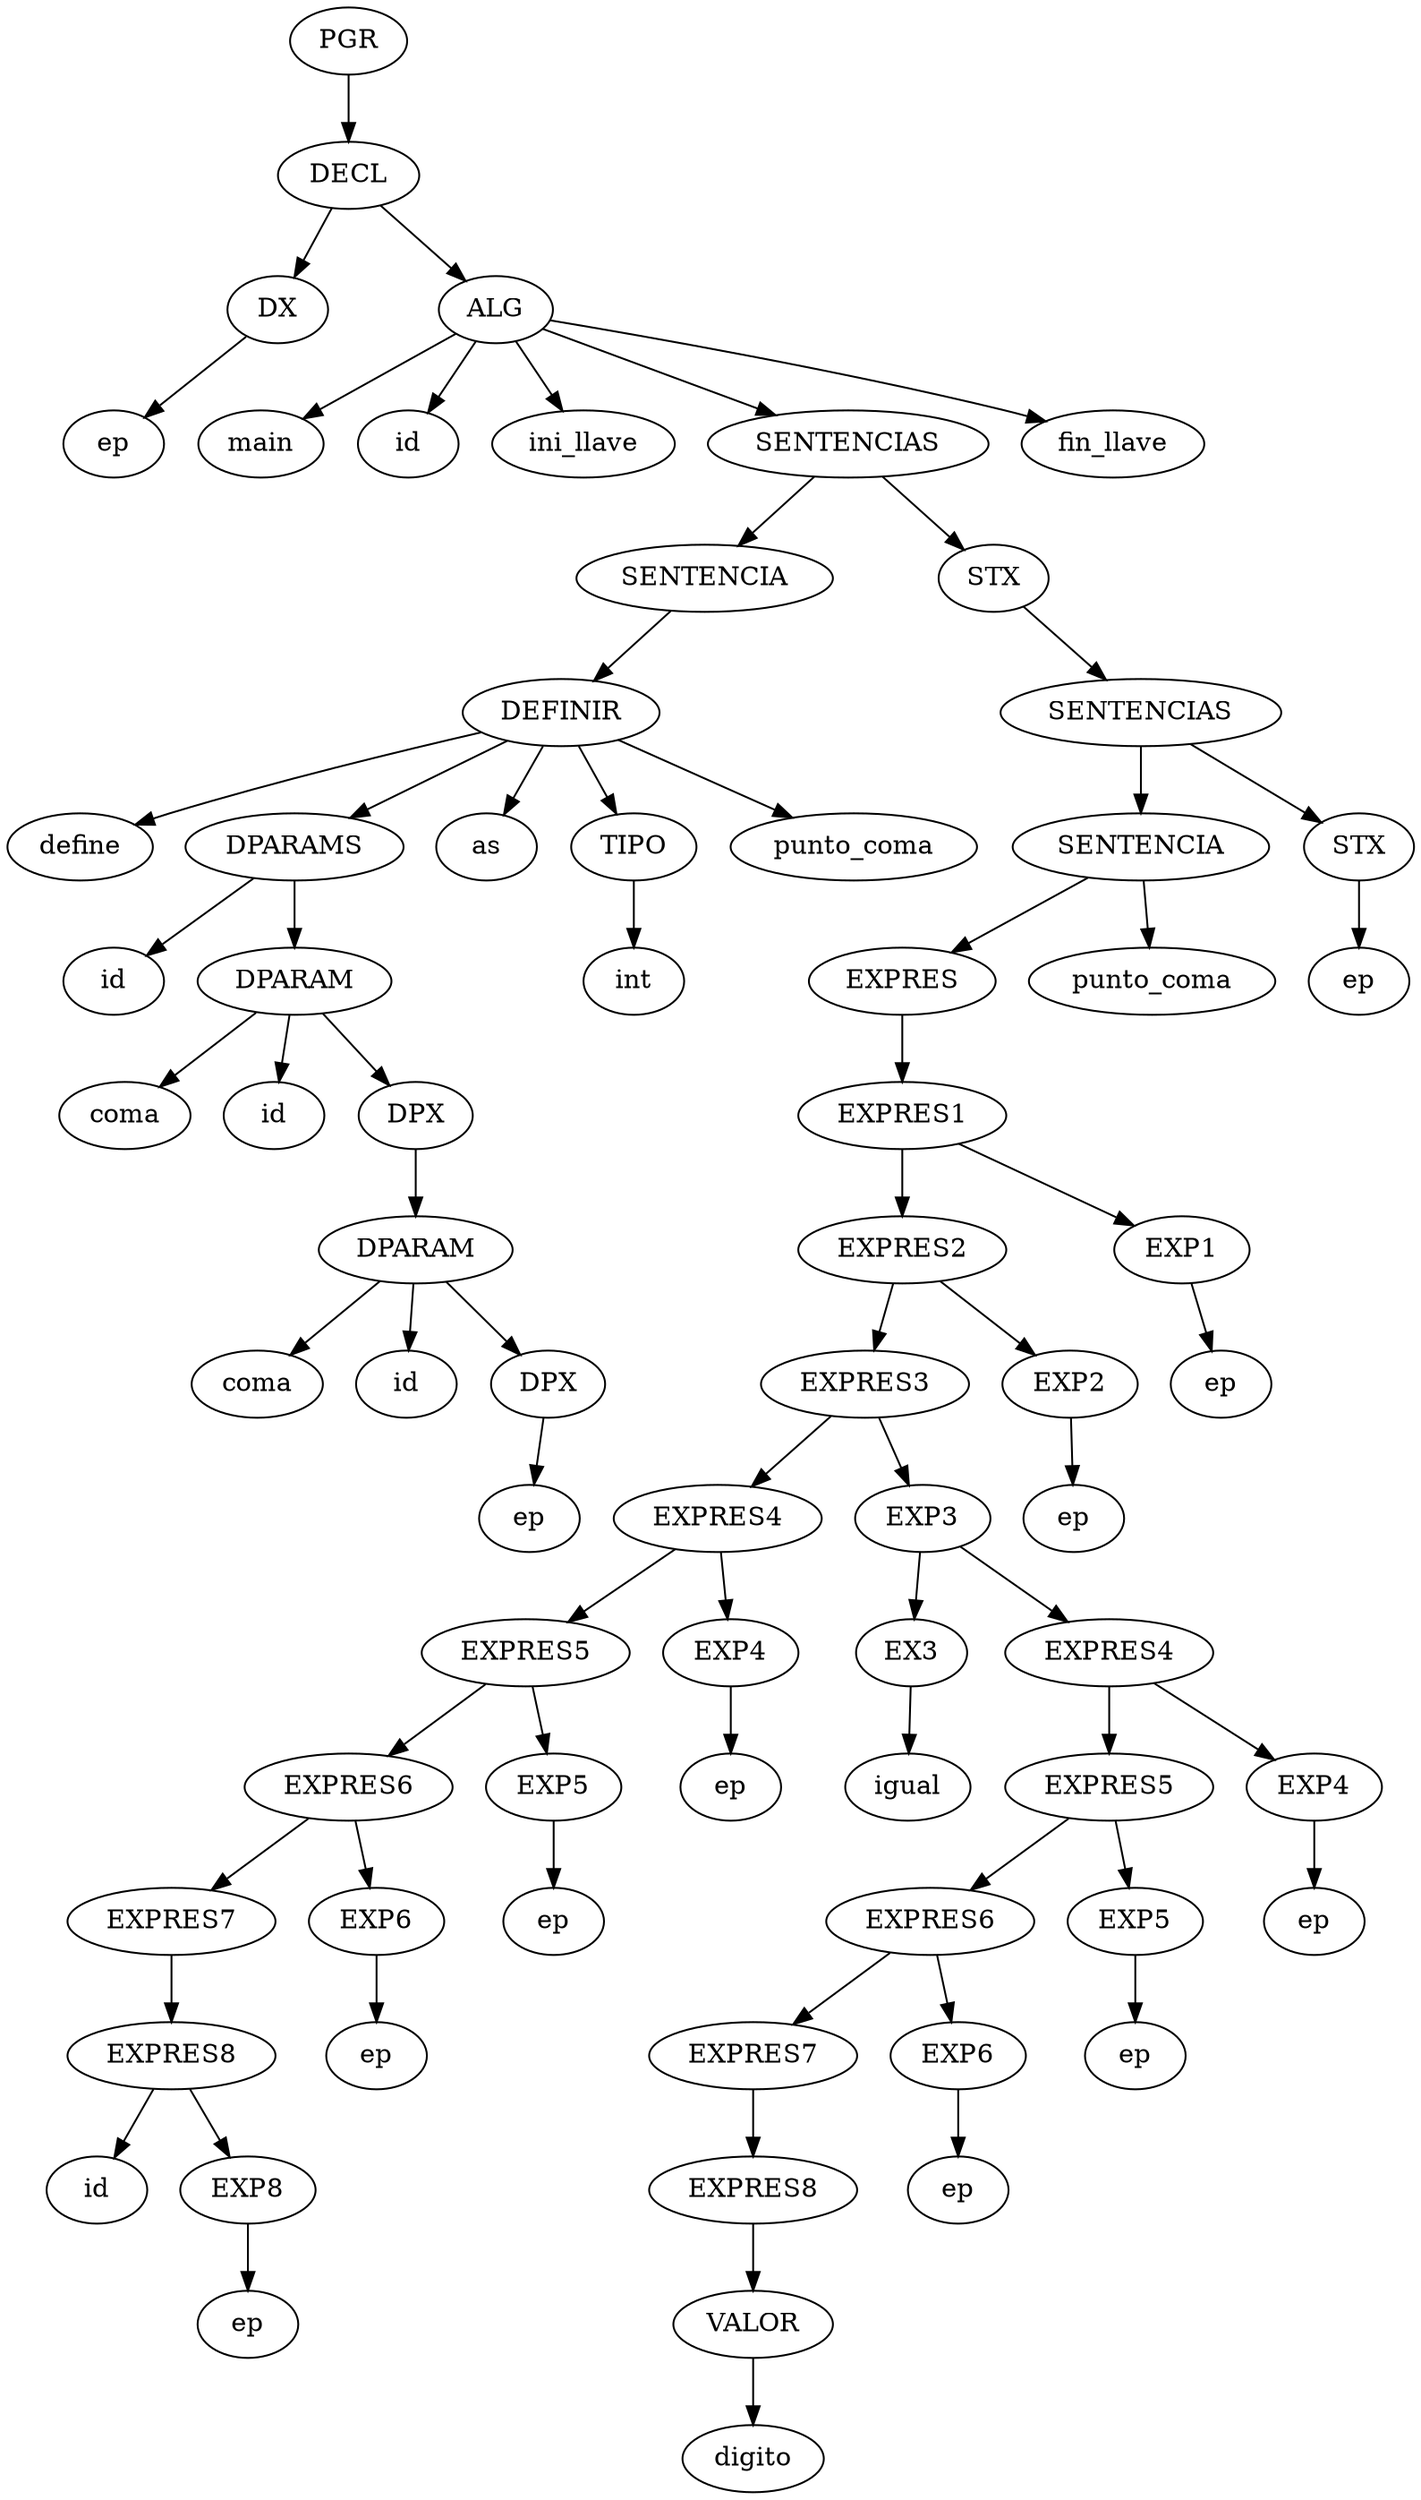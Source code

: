 digraph graficoGRAMAR {
	0 [label=PGR]
	1 [label=DECL]
	0 -> 1 [ordering=out]
	1 [label=DECL]
	2 [label=DX]
	1 -> 2 [ordering=out]
	3 [label=ALG]
	1 -> 3 [ordering=out]
	2 [label=DX]
	4 [label=ep]
	2 -> 4 [ordering=out]
	3 [label=ALG]
	5 [label=main]
	3 -> 5 [ordering=out]
	6 [label=id]
	3 -> 6 [ordering=out]
	7 [label=ini_llave]
	3 -> 7 [ordering=out]
	8 [label=SENTENCIAS]
	3 -> 8 [ordering=out]
	9 [label=fin_llave]
	3 -> 9 [ordering=out]
	8 [label=SENTENCIAS]
	10 [label=SENTENCIA]
	8 -> 10 [ordering=out]
	11 [label=STX]
	8 -> 11 [ordering=out]
	10 [label=SENTENCIA]
	12 [label=DEFINIR]
	10 -> 12 [ordering=out]
	12 [label=DEFINIR]
	13 [label=define]
	12 -> 13 [ordering=out]
	14 [label=DPARAMS]
	12 -> 14 [ordering=out]
	15 [label=as]
	12 -> 15 [ordering=out]
	16 [label=TIPO]
	12 -> 16 [ordering=out]
	17 [label=punto_coma]
	12 -> 17 [ordering=out]
	14 [label=DPARAMS]
	18 [label=id]
	14 -> 18 [ordering=out]
	19 [label=DPARAM]
	14 -> 19 [ordering=out]
	19 [label=DPARAM]
	20 [label=coma]
	19 -> 20 [ordering=out]
	21 [label=id]
	19 -> 21 [ordering=out]
	22 [label=DPX]
	19 -> 22 [ordering=out]
	22 [label=DPX]
	23 [label=DPARAM]
	22 -> 23 [ordering=out]
	23 [label=DPARAM]
	24 [label=coma]
	23 -> 24 [ordering=out]
	25 [label=id]
	23 -> 25 [ordering=out]
	26 [label=DPX]
	23 -> 26 [ordering=out]
	26 [label=DPX]
	27 [label=ep]
	26 -> 27 [ordering=out]
	16 [label=TIPO]
	28 [label=int]
	16 -> 28 [ordering=out]
	11 [label=STX]
	29 [label=SENTENCIAS]
	11 -> 29 [ordering=out]
	29 [label=SENTENCIAS]
	30 [label=SENTENCIA]
	29 -> 30 [ordering=out]
	31 [label=STX]
	29 -> 31 [ordering=out]
	30 [label=SENTENCIA]
	32 [label=EXPRES]
	30 -> 32 [ordering=out]
	33 [label=punto_coma]
	30 -> 33 [ordering=out]
	32 [label=EXPRES]
	34 [label=EXPRES1]
	32 -> 34 [ordering=out]
	34 [label=EXPRES1]
	35 [label=EXPRES2]
	34 -> 35 [ordering=out]
	36 [label=EXP1]
	34 -> 36 [ordering=out]
	35 [label=EXPRES2]
	37 [label=EXPRES3]
	35 -> 37 [ordering=out]
	38 [label=EXP2]
	35 -> 38 [ordering=out]
	37 [label=EXPRES3]
	39 [label=EXPRES4]
	37 -> 39 [ordering=out]
	40 [label=EXP3]
	37 -> 40 [ordering=out]
	39 [label=EXPRES4]
	41 [label=EXPRES5]
	39 -> 41 [ordering=out]
	42 [label=EXP4]
	39 -> 42 [ordering=out]
	41 [label=EXPRES5]
	43 [label=EXPRES6]
	41 -> 43 [ordering=out]
	44 [label=EXP5]
	41 -> 44 [ordering=out]
	43 [label=EXPRES6]
	45 [label=EXPRES7]
	43 -> 45 [ordering=out]
	46 [label=EXP6]
	43 -> 46 [ordering=out]
	45 [label=EXPRES7]
	47 [label=EXPRES8]
	45 -> 47 [ordering=out]
	47 [label=EXPRES8]
	48 [label=id]
	47 -> 48 [ordering=out]
	49 [label=EXP8]
	47 -> 49 [ordering=out]
	49 [label=EXP8]
	50 [label=ep]
	49 -> 50 [ordering=out]
	46 [label=EXP6]
	51 [label=ep]
	46 -> 51 [ordering=out]
	44 [label=EXP5]
	52 [label=ep]
	44 -> 52 [ordering=out]
	42 [label=EXP4]
	53 [label=ep]
	42 -> 53 [ordering=out]
	40 [label=EXP3]
	54 [label=EX3]
	40 -> 54 [ordering=out]
	55 [label=EXPRES4]
	40 -> 55 [ordering=out]
	54 [label=EX3]
	56 [label=igual]
	54 -> 56 [ordering=out]
	55 [label=EXPRES4]
	57 [label=EXPRES5]
	55 -> 57 [ordering=out]
	58 [label=EXP4]
	55 -> 58 [ordering=out]
	57 [label=EXPRES5]
	59 [label=EXPRES6]
	57 -> 59 [ordering=out]
	60 [label=EXP5]
	57 -> 60 [ordering=out]
	59 [label=EXPRES6]
	61 [label=EXPRES7]
	59 -> 61 [ordering=out]
	62 [label=EXP6]
	59 -> 62 [ordering=out]
	61 [label=EXPRES7]
	63 [label=EXPRES8]
	61 -> 63 [ordering=out]
	63 [label=EXPRES8]
	64 [label=VALOR]
	63 -> 64 [ordering=out]
	64 [label=VALOR]
	65 [label=digito]
	64 -> 65 [ordering=out]
	62 [label=EXP6]
	66 [label=ep]
	62 -> 66 [ordering=out]
	60 [label=EXP5]
	67 [label=ep]
	60 -> 67 [ordering=out]
	58 [label=EXP4]
	68 [label=ep]
	58 -> 68 [ordering=out]
	38 [label=EXP2]
	69 [label=ep]
	38 -> 69 [ordering=out]
	36 [label=EXP1]
	70 [label=ep]
	36 -> 70 [ordering=out]
	31 [label=STX]
	71 [label=ep]
	31 -> 71 [ordering=out]
}
